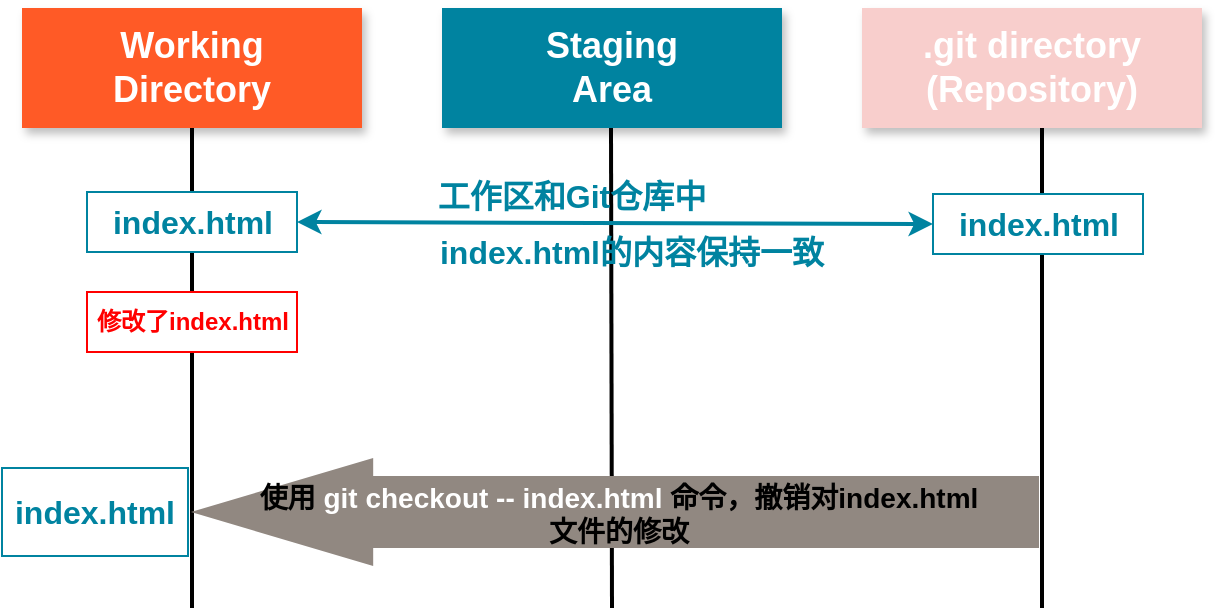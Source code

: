 <mxfile version="21.2.1" type="device">
  <diagram name="第 1 页" id="indisLRFP4kBTXNJLHcs">
    <mxGraphModel dx="898" dy="579" grid="1" gridSize="10" guides="1" tooltips="1" connect="1" arrows="1" fold="1" page="1" pageScale="1" pageWidth="827" pageHeight="1169" math="0" shadow="0">
      <root>
        <mxCell id="0" />
        <mxCell id="1" parent="0" />
        <mxCell id="TZQG_eTM_Jlkd09ifVAf-1" value="&lt;font color=&quot;#ffffff&quot; style=&quot;font-size: 18px;&quot;&gt;&lt;b&gt;Working&lt;br&gt;Directory&lt;/b&gt;&lt;/font&gt;" style="rounded=0;whiteSpace=wrap;html=1;fillColor=#ff5a26;shadow=1;strokeColor=none;" parent="1" vertex="1">
          <mxGeometry x="170" y="140" width="170" height="60" as="geometry" />
        </mxCell>
        <mxCell id="TZQG_eTM_Jlkd09ifVAf-2" value="&lt;font color=&quot;#ffffff&quot;&gt;&lt;span style=&quot;font-size: 18px;&quot;&gt;&lt;b&gt;Staging&lt;br&gt;&lt;/b&gt;&lt;/span&gt;&lt;/font&gt;&lt;b&gt;&lt;font color=&quot;#ffffff&quot; style=&quot;font-size: 18px;&quot;&gt;Area&lt;/font&gt;&lt;/b&gt;" style="rounded=0;whiteSpace=wrap;html=1;fillColor=#0083a0;shadow=1;strokeColor=none;" parent="1" vertex="1">
          <mxGeometry x="380" y="140" width="170" height="60" as="geometry" />
        </mxCell>
        <mxCell id="TZQG_eTM_Jlkd09ifVAf-3" value="&lt;font color=&quot;#ffffff&quot;&gt;&lt;span style=&quot;font-size: 18px;&quot;&gt;&lt;b&gt;.git directory&lt;br&gt;(Repository)&lt;br&gt;&lt;/b&gt;&lt;/span&gt;&lt;/font&gt;" style="rounded=0;whiteSpace=wrap;html=1;fillColor=#f8cecc;shadow=1;strokeColor=none;" parent="1" vertex="1">
          <mxGeometry x="590" y="140" width="170" height="60" as="geometry" />
        </mxCell>
        <mxCell id="TZQG_eTM_Jlkd09ifVAf-4" value="" style="endArrow=none;html=1;rounded=0;entryX=0.5;entryY=1;entryDx=0;entryDy=0;strokeWidth=2;" parent="1" target="TZQG_eTM_Jlkd09ifVAf-1" edge="1">
          <mxGeometry width="50" height="50" relative="1" as="geometry">
            <mxPoint x="255" y="440" as="sourcePoint" />
            <mxPoint x="420" y="260" as="targetPoint" />
          </mxGeometry>
        </mxCell>
        <mxCell id="TZQG_eTM_Jlkd09ifVAf-5" value="" style="endArrow=none;html=1;rounded=0;entryX=0.5;entryY=1;entryDx=0;entryDy=0;strokeWidth=2;" parent="1" edge="1">
          <mxGeometry width="50" height="50" relative="1" as="geometry">
            <mxPoint x="465" y="440" as="sourcePoint" />
            <mxPoint x="464.5" y="200" as="targetPoint" />
          </mxGeometry>
        </mxCell>
        <mxCell id="TZQG_eTM_Jlkd09ifVAf-6" value="" style="endArrow=none;html=1;rounded=0;entryX=0.5;entryY=1;entryDx=0;entryDy=0;strokeWidth=2;" parent="1" edge="1">
          <mxGeometry width="50" height="50" relative="1" as="geometry">
            <mxPoint x="680" y="440" as="sourcePoint" />
            <mxPoint x="680" y="200" as="targetPoint" />
          </mxGeometry>
        </mxCell>
        <mxCell id="TZQG_eTM_Jlkd09ifVAf-14" value="" style="shape=flexArrow;endArrow=classic;html=1;rounded=0;width=36;endSize=30.03;strokeColor=none;fillColor=#918881;endWidth=17;" parent="1" edge="1">
          <mxGeometry width="50" height="50" relative="1" as="geometry">
            <mxPoint x="679" y="392" as="sourcePoint" />
            <mxPoint x="254" y="392" as="targetPoint" />
            <Array as="points">
              <mxPoint x="470" y="392" />
            </Array>
          </mxGeometry>
        </mxCell>
        <mxCell id="TZQG_eTM_Jlkd09ifVAf-15" value="&lt;b style=&quot;font-size: 14px;&quot;&gt;&lt;font style=&quot;font-size: 14px;&quot;&gt;使用&lt;/font&gt;&lt;font color=&quot;#ffffff&quot; style=&quot;font-size: 14px;&quot;&gt; git checkout -- index.html &lt;/font&gt;&lt;font style=&quot;font-size: 14px;&quot;&gt;命令，撤销对index.html&lt;br&gt;文件的修改&lt;br&gt;&lt;/font&gt;&lt;/b&gt;" style="edgeLabel;html=1;align=center;verticalAlign=middle;resizable=0;points=[];labelBackgroundColor=none;" parent="TZQG_eTM_Jlkd09ifVAf-14" vertex="1" connectable="0">
          <mxGeometry x="-0.143" y="3" relative="1" as="geometry">
            <mxPoint x="-29" y="-2" as="offset" />
          </mxGeometry>
        </mxCell>
        <mxCell id="TZQG_eTM_Jlkd09ifVAf-16" value="&lt;span style=&quot;font-size: 16px;&quot;&gt;&lt;b&gt;&lt;font color=&quot;#0083a0&quot;&gt;工作区和Git仓库中&lt;/font&gt;&lt;/b&gt;&lt;/span&gt;" style="text;html=1;strokeColor=none;fillColor=none;align=center;verticalAlign=middle;whiteSpace=wrap;rounded=0;" parent="1" vertex="1">
          <mxGeometry x="368" y="219" width="154" height="30" as="geometry" />
        </mxCell>
        <mxCell id="KpldcIZueb4CcDLW8cYI-1" value="&lt;font color=&quot;#0083a0&quot; style=&quot;font-size: 16px;&quot;&gt;&lt;b style=&quot;&quot;&gt;index.html&lt;/b&gt;&lt;/font&gt;" style="rounded=0;whiteSpace=wrap;html=1;strokeColor=#0083A0;" vertex="1" parent="1">
          <mxGeometry x="202.5" y="232" width="105" height="30" as="geometry" />
        </mxCell>
        <mxCell id="KpldcIZueb4CcDLW8cYI-2" value="&lt;font color=&quot;#0083a0&quot; style=&quot;font-size: 16px;&quot;&gt;&lt;b style=&quot;&quot;&gt;index.html&lt;/b&gt;&lt;/font&gt;" style="rounded=0;whiteSpace=wrap;html=1;strokeColor=#0083A0;" vertex="1" parent="1">
          <mxGeometry x="625.5" y="233" width="105" height="30" as="geometry" />
        </mxCell>
        <mxCell id="KpldcIZueb4CcDLW8cYI-3" value="" style="endArrow=classic;startArrow=classic;html=1;rounded=0;exitX=1;exitY=0.5;exitDx=0;exitDy=0;entryX=0;entryY=0.5;entryDx=0;entryDy=0;strokeWidth=2;strokeColor=#0083A0;" edge="1" parent="1" target="KpldcIZueb4CcDLW8cYI-2">
          <mxGeometry width="50" height="50" relative="1" as="geometry">
            <mxPoint x="307.5" y="247" as="sourcePoint" />
            <mxPoint x="440" y="282" as="targetPoint" />
          </mxGeometry>
        </mxCell>
        <mxCell id="KpldcIZueb4CcDLW8cYI-4" value="&lt;b&gt;&lt;font color=&quot;#0083a0&quot; style=&quot;font-size: 16px;&quot;&gt;index.html的内容保持一致&lt;/font&gt;&lt;/b&gt;" style="text;html=1;strokeColor=none;fillColor=none;align=center;verticalAlign=middle;whiteSpace=wrap;rounded=0;" vertex="1" parent="1">
          <mxGeometry x="370" y="247" width="210" height="30" as="geometry" />
        </mxCell>
        <mxCell id="KpldcIZueb4CcDLW8cYI-5" value="&lt;font color=&quot;#ff0000&quot; size=&quot;1&quot; style=&quot;&quot;&gt;&lt;b style=&quot;font-size: 12px;&quot;&gt;修改了index.html&lt;/b&gt;&lt;/font&gt;" style="rounded=0;whiteSpace=wrap;html=1;strokeColor=#FF0000;" vertex="1" parent="1">
          <mxGeometry x="202.5" y="282" width="105" height="30" as="geometry" />
        </mxCell>
        <mxCell id="KpldcIZueb4CcDLW8cYI-6" value="&lt;font color=&quot;#0083a0&quot; style=&quot;font-size: 16px;&quot;&gt;&lt;b style=&quot;&quot;&gt;index.html&lt;/b&gt;&lt;/font&gt;" style="rounded=0;whiteSpace=wrap;html=1;strokeColor=#0083A0;" vertex="1" parent="1">
          <mxGeometry x="160" y="370" width="93" height="44" as="geometry" />
        </mxCell>
      </root>
    </mxGraphModel>
  </diagram>
</mxfile>
